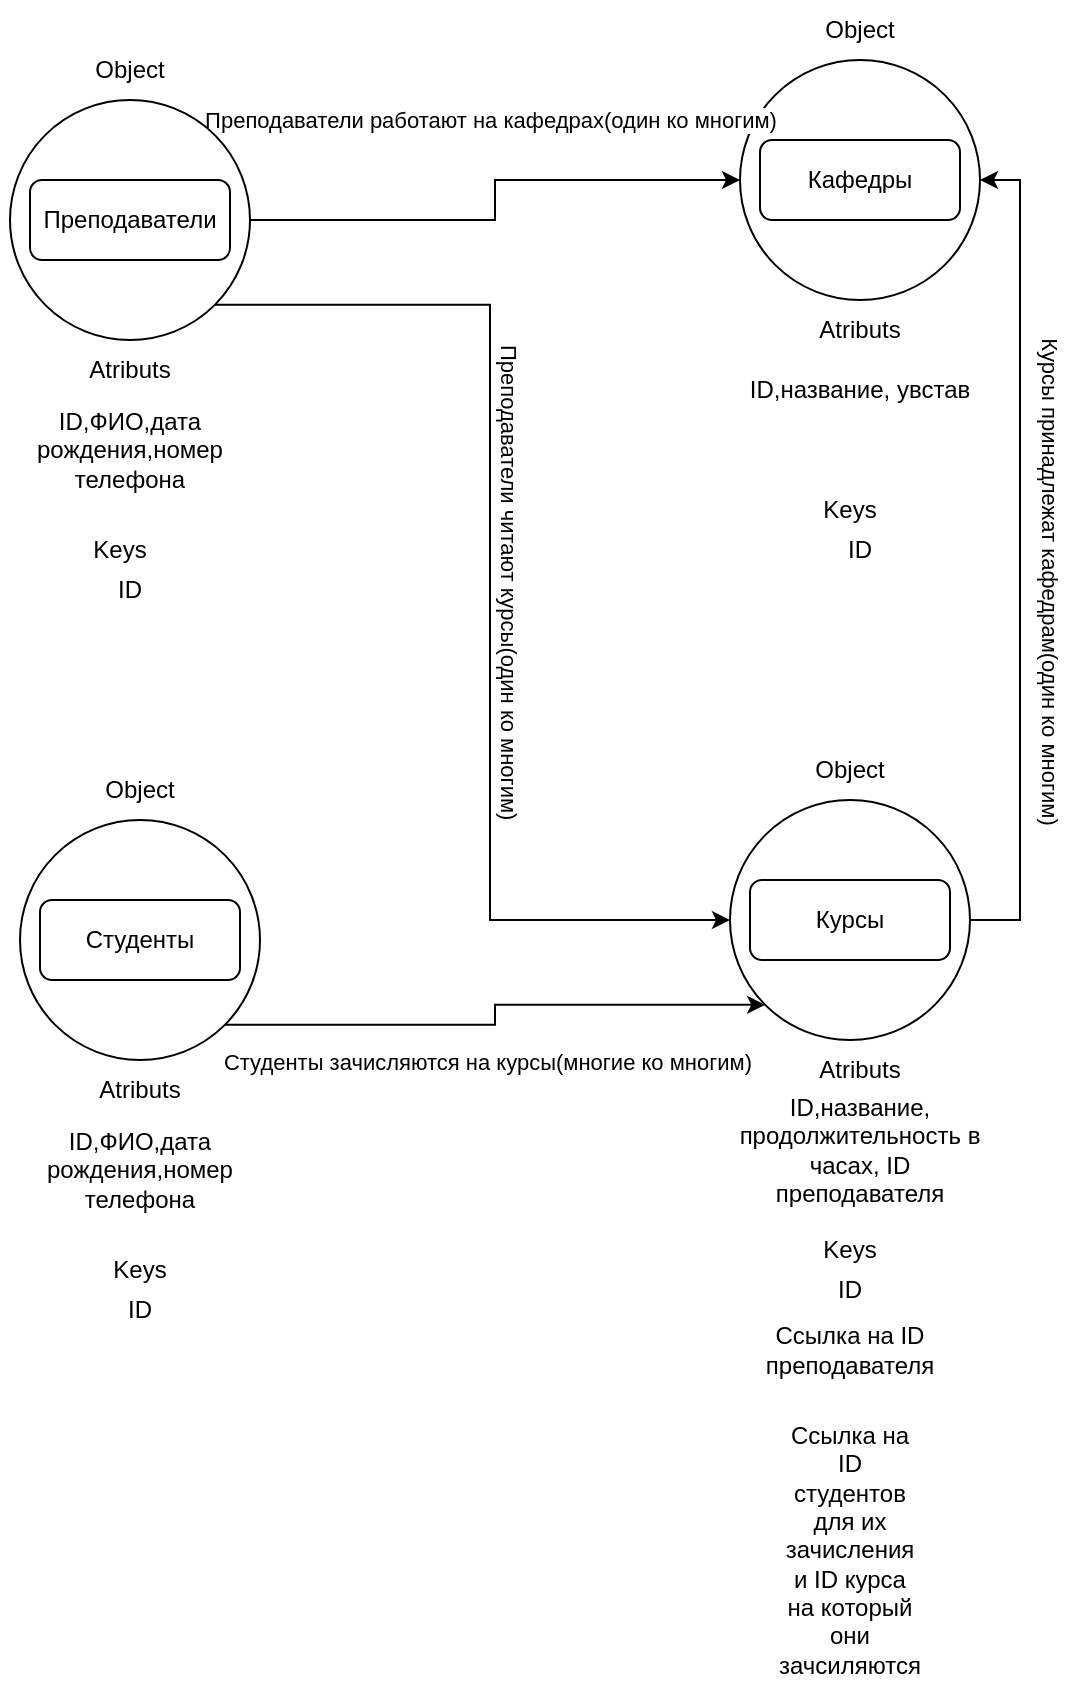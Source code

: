 <mxfile version="24.3.1" type="github" pages="2">
  <diagram name="Страница — 1" id="1JNoHzqhRxXGvxarJzie">
    <mxGraphModel dx="1691" dy="864" grid="1" gridSize="10" guides="1" tooltips="1" connect="1" arrows="1" fold="1" page="1" pageScale="1" pageWidth="827" pageHeight="1169" math="0" shadow="0">
      <root>
        <mxCell id="0" />
        <mxCell id="1" parent="0" />
        <mxCell id="fRkcZo0nZRp9ig4G6Bwf-46" style="edgeStyle=orthogonalEdgeStyle;rounded=0;orthogonalLoop=1;jettySize=auto;html=1;exitX=1;exitY=1;exitDx=0;exitDy=0;entryX=0;entryY=1;entryDx=0;entryDy=0;" edge="1" parent="1" source="fRkcZo0nZRp9ig4G6Bwf-13" target="fRkcZo0nZRp9ig4G6Bwf-10">
          <mxGeometry relative="1" as="geometry" />
        </mxCell>
        <mxCell id="fRkcZo0nZRp9ig4G6Bwf-50" value="Студенты зачисляются на курсы(многие ко многим)&amp;nbsp;" style="edgeLabel;html=1;align=center;verticalAlign=middle;resizable=0;points=[];" vertex="1" connectable="0" parent="fRkcZo0nZRp9ig4G6Bwf-46">
          <mxGeometry x="-0.118" y="5" relative="1" as="geometry">
            <mxPoint x="9" y="23" as="offset" />
          </mxGeometry>
        </mxCell>
        <mxCell id="fRkcZo0nZRp9ig4G6Bwf-13" value="" style="ellipse;whiteSpace=wrap;html=1;aspect=fixed;" vertex="1" parent="1">
          <mxGeometry x="215" y="900" width="120" height="120" as="geometry" />
        </mxCell>
        <mxCell id="fRkcZo0nZRp9ig4G6Bwf-11" value="" style="ellipse;whiteSpace=wrap;html=1;aspect=fixed;" vertex="1" parent="1">
          <mxGeometry x="575" y="520" width="120" height="120" as="geometry" />
        </mxCell>
        <mxCell id="fRkcZo0nZRp9ig4G6Bwf-44" style="edgeStyle=orthogonalEdgeStyle;rounded=0;orthogonalLoop=1;jettySize=auto;html=1;exitX=1;exitY=0.5;exitDx=0;exitDy=0;entryX=0;entryY=0.5;entryDx=0;entryDy=0;" edge="1" parent="1" source="fRkcZo0nZRp9ig4G6Bwf-12" target="fRkcZo0nZRp9ig4G6Bwf-11">
          <mxGeometry relative="1" as="geometry" />
        </mxCell>
        <mxCell id="fRkcZo0nZRp9ig4G6Bwf-48" value="Преподаватели работают на кафедрах(один ко многим)" style="edgeLabel;html=1;align=center;verticalAlign=middle;resizable=0;points=[];" vertex="1" connectable="0" parent="fRkcZo0nZRp9ig4G6Bwf-44">
          <mxGeometry x="0.262" y="-2" relative="1" as="geometry">
            <mxPoint x="-27" y="-32" as="offset" />
          </mxGeometry>
        </mxCell>
        <mxCell id="fRkcZo0nZRp9ig4G6Bwf-45" style="edgeStyle=orthogonalEdgeStyle;rounded=0;orthogonalLoop=1;jettySize=auto;html=1;exitX=1;exitY=1;exitDx=0;exitDy=0;entryX=0;entryY=0.5;entryDx=0;entryDy=0;" edge="1" parent="1" source="fRkcZo0nZRp9ig4G6Bwf-12" target="fRkcZo0nZRp9ig4G6Bwf-10">
          <mxGeometry relative="1" as="geometry" />
        </mxCell>
        <mxCell id="fRkcZo0nZRp9ig4G6Bwf-51" value="Преподаватели читают курсы(один ко многим)" style="edgeLabel;html=1;align=center;verticalAlign=middle;resizable=0;points=[];rotation=90;" vertex="1" connectable="0" parent="fRkcZo0nZRp9ig4G6Bwf-45">
          <mxGeometry x="-0.04" y="-3" relative="1" as="geometry">
            <mxPoint x="13" y="4" as="offset" />
          </mxGeometry>
        </mxCell>
        <mxCell id="fRkcZo0nZRp9ig4G6Bwf-12" value="" style="ellipse;whiteSpace=wrap;html=1;aspect=fixed;" vertex="1" parent="1">
          <mxGeometry x="210" y="540" width="120" height="120" as="geometry" />
        </mxCell>
        <mxCell id="fRkcZo0nZRp9ig4G6Bwf-47" style="edgeStyle=orthogonalEdgeStyle;rounded=0;orthogonalLoop=1;jettySize=auto;html=1;exitX=1;exitY=0.5;exitDx=0;exitDy=0;entryX=1;entryY=0.5;entryDx=0;entryDy=0;" edge="1" parent="1" source="fRkcZo0nZRp9ig4G6Bwf-10" target="fRkcZo0nZRp9ig4G6Bwf-11">
          <mxGeometry relative="1" as="geometry" />
        </mxCell>
        <mxCell id="fRkcZo0nZRp9ig4G6Bwf-49" value="Курсы принадлежат кафедрам(один ко многим)" style="edgeLabel;html=1;align=center;verticalAlign=middle;resizable=0;points=[];rotation=90;" vertex="1" connectable="0" parent="fRkcZo0nZRp9ig4G6Bwf-47">
          <mxGeometry x="-0.146" y="2" relative="1" as="geometry">
            <mxPoint x="17" y="-18" as="offset" />
          </mxGeometry>
        </mxCell>
        <mxCell id="fRkcZo0nZRp9ig4G6Bwf-10" value="" style="ellipse;whiteSpace=wrap;html=1;aspect=fixed;" vertex="1" parent="1">
          <mxGeometry x="570" y="890" width="120" height="120" as="geometry" />
        </mxCell>
        <mxCell id="fRkcZo0nZRp9ig4G6Bwf-1" value="" style="rounded=1;whiteSpace=wrap;html=1;" vertex="1" parent="1">
          <mxGeometry x="225" y="940" width="100" height="40" as="geometry" />
        </mxCell>
        <mxCell id="fRkcZo0nZRp9ig4G6Bwf-2" value="" style="rounded=1;whiteSpace=wrap;html=1;" vertex="1" parent="1">
          <mxGeometry x="220" y="580" width="100" height="40" as="geometry" />
        </mxCell>
        <mxCell id="fRkcZo0nZRp9ig4G6Bwf-3" value="" style="rounded=1;whiteSpace=wrap;html=1;" vertex="1" parent="1">
          <mxGeometry x="580" y="930" width="100" height="40" as="geometry" />
        </mxCell>
        <mxCell id="fRkcZo0nZRp9ig4G6Bwf-4" value="" style="rounded=1;whiteSpace=wrap;html=1;" vertex="1" parent="1">
          <mxGeometry x="585" y="560" width="100" height="40" as="geometry" />
        </mxCell>
        <mxCell id="fRkcZo0nZRp9ig4G6Bwf-5" value="Студенты" style="text;html=1;align=center;verticalAlign=middle;whiteSpace=wrap;rounded=0;" vertex="1" parent="1">
          <mxGeometry x="245" y="945" width="60" height="30" as="geometry" />
        </mxCell>
        <mxCell id="fRkcZo0nZRp9ig4G6Bwf-7" value="Преподаватели" style="text;html=1;align=center;verticalAlign=middle;whiteSpace=wrap;rounded=0;" vertex="1" parent="1">
          <mxGeometry x="240" y="585" width="60" height="30" as="geometry" />
        </mxCell>
        <mxCell id="fRkcZo0nZRp9ig4G6Bwf-8" value="Курсы" style="text;html=1;align=center;verticalAlign=middle;whiteSpace=wrap;rounded=0;" vertex="1" parent="1">
          <mxGeometry x="600" y="935" width="60" height="30" as="geometry" />
        </mxCell>
        <mxCell id="fRkcZo0nZRp9ig4G6Bwf-9" value="Кафедры" style="text;html=1;align=center;verticalAlign=middle;whiteSpace=wrap;rounded=0;" vertex="1" parent="1">
          <mxGeometry x="605" y="565" width="60" height="30" as="geometry" />
        </mxCell>
        <mxCell id="fRkcZo0nZRp9ig4G6Bwf-15" value="ID,ФИО,дата рождения,номер телефона" style="text;html=1;align=center;verticalAlign=middle;whiteSpace=wrap;rounded=0;" vertex="1" parent="1">
          <mxGeometry x="210" y="1050" width="130" height="50" as="geometry" />
        </mxCell>
        <mxCell id="fRkcZo0nZRp9ig4G6Bwf-16" value="Object" style="text;html=1;align=center;verticalAlign=middle;whiteSpace=wrap;rounded=0;" vertex="1" parent="1">
          <mxGeometry x="245" y="870" width="60" height="30" as="geometry" />
        </mxCell>
        <mxCell id="fRkcZo0nZRp9ig4G6Bwf-17" value="Atributs" style="text;html=1;align=center;verticalAlign=middle;whiteSpace=wrap;rounded=0;" vertex="1" parent="1">
          <mxGeometry x="240" y="660" width="60" height="30" as="geometry" />
        </mxCell>
        <mxCell id="fRkcZo0nZRp9ig4G6Bwf-18" value="ID,ФИО,дата рождения,номер телефона" style="text;html=1;align=center;verticalAlign=middle;whiteSpace=wrap;rounded=0;" vertex="1" parent="1">
          <mxGeometry x="205" y="690" width="130" height="50" as="geometry" />
        </mxCell>
        <mxCell id="fRkcZo0nZRp9ig4G6Bwf-19" value="Atributs" style="text;html=1;align=center;verticalAlign=middle;whiteSpace=wrap;rounded=0;" vertex="1" parent="1">
          <mxGeometry x="245" y="1020" width="60" height="30" as="geometry" />
        </mxCell>
        <mxCell id="fRkcZo0nZRp9ig4G6Bwf-21" value="Atributs" style="text;html=1;align=center;verticalAlign=middle;whiteSpace=wrap;rounded=0;" vertex="1" parent="1">
          <mxGeometry x="605" y="640" width="60" height="30" as="geometry" />
        </mxCell>
        <mxCell id="fRkcZo0nZRp9ig4G6Bwf-22" value="ID,название, увстав" style="text;html=1;align=center;verticalAlign=middle;whiteSpace=wrap;rounded=0;" vertex="1" parent="1">
          <mxGeometry x="570" y="660" width="130" height="50" as="geometry" />
        </mxCell>
        <mxCell id="fRkcZo0nZRp9ig4G6Bwf-24" value="Atributs" style="text;html=1;align=center;verticalAlign=middle;whiteSpace=wrap;rounded=0;" vertex="1" parent="1">
          <mxGeometry x="605" y="1010" width="60" height="30" as="geometry" />
        </mxCell>
        <mxCell id="fRkcZo0nZRp9ig4G6Bwf-25" value="ID,название, продолжительность в часах, ID преподавателя" style="text;html=1;align=center;verticalAlign=middle;whiteSpace=wrap;rounded=0;" vertex="1" parent="1">
          <mxGeometry x="570" y="1040" width="130" height="50" as="geometry" />
        </mxCell>
        <mxCell id="fRkcZo0nZRp9ig4G6Bwf-27" value="Object" style="text;html=1;align=center;verticalAlign=middle;whiteSpace=wrap;rounded=0;" vertex="1" parent="1">
          <mxGeometry x="240" y="510" width="60" height="30" as="geometry" />
        </mxCell>
        <mxCell id="fRkcZo0nZRp9ig4G6Bwf-28" value="Object" style="text;html=1;align=center;verticalAlign=middle;whiteSpace=wrap;rounded=0;" vertex="1" parent="1">
          <mxGeometry x="605" y="490" width="60" height="30" as="geometry" />
        </mxCell>
        <mxCell id="fRkcZo0nZRp9ig4G6Bwf-29" value="Object" style="text;html=1;align=center;verticalAlign=middle;whiteSpace=wrap;rounded=0;" vertex="1" parent="1">
          <mxGeometry x="600" y="860" width="60" height="30" as="geometry" />
        </mxCell>
        <mxCell id="fRkcZo0nZRp9ig4G6Bwf-30" value="Keys" style="text;html=1;align=center;verticalAlign=middle;whiteSpace=wrap;rounded=0;" vertex="1" parent="1">
          <mxGeometry x="600" y="1100" width="60" height="30" as="geometry" />
        </mxCell>
        <mxCell id="fRkcZo0nZRp9ig4G6Bwf-31" value="Keys" style="text;html=1;align=center;verticalAlign=middle;whiteSpace=wrap;rounded=0;" vertex="1" parent="1">
          <mxGeometry x="235" y="750" width="60" height="30" as="geometry" />
        </mxCell>
        <mxCell id="fRkcZo0nZRp9ig4G6Bwf-32" value="Keys" style="text;html=1;align=center;verticalAlign=middle;whiteSpace=wrap;rounded=0;" vertex="1" parent="1">
          <mxGeometry x="600" y="730" width="60" height="30" as="geometry" />
        </mxCell>
        <mxCell id="fRkcZo0nZRp9ig4G6Bwf-33" value="Keys" style="text;html=1;align=center;verticalAlign=middle;whiteSpace=wrap;rounded=0;" vertex="1" parent="1">
          <mxGeometry x="245" y="1110" width="60" height="30" as="geometry" />
        </mxCell>
        <mxCell id="fRkcZo0nZRp9ig4G6Bwf-34" value="ID" style="text;html=1;align=center;verticalAlign=middle;whiteSpace=wrap;rounded=0;" vertex="1" parent="1">
          <mxGeometry x="600" y="1120" width="60" height="30" as="geometry" />
        </mxCell>
        <mxCell id="fRkcZo0nZRp9ig4G6Bwf-35" value="ID" style="text;html=1;align=center;verticalAlign=middle;whiteSpace=wrap;rounded=0;" vertex="1" parent="1">
          <mxGeometry x="240" y="770" width="60" height="30" as="geometry" />
        </mxCell>
        <mxCell id="fRkcZo0nZRp9ig4G6Bwf-36" value="ID" style="text;html=1;align=center;verticalAlign=middle;whiteSpace=wrap;rounded=0;" vertex="1" parent="1">
          <mxGeometry x="245" y="1130" width="60" height="30" as="geometry" />
        </mxCell>
        <mxCell id="fRkcZo0nZRp9ig4G6Bwf-37" value="ID" style="text;html=1;align=center;verticalAlign=middle;whiteSpace=wrap;rounded=0;" vertex="1" parent="1">
          <mxGeometry x="605" y="750" width="60" height="30" as="geometry" />
        </mxCell>
        <mxCell id="fRkcZo0nZRp9ig4G6Bwf-38" value="Ссылка на ID преподавателя" style="text;html=1;align=center;verticalAlign=middle;whiteSpace=wrap;rounded=0;" vertex="1" parent="1">
          <mxGeometry x="600" y="1150" width="60" height="30" as="geometry" />
        </mxCell>
        <mxCell id="fRkcZo0nZRp9ig4G6Bwf-39" value="Ссылка на ID студентов для их зачисления и ID курса на который они зачсиляются" style="text;html=1;align=center;verticalAlign=middle;whiteSpace=wrap;rounded=0;" vertex="1" parent="1">
          <mxGeometry x="600" y="1250" width="60" height="30" as="geometry" />
        </mxCell>
      </root>
    </mxGraphModel>
  </diagram>
  <diagram id="0KN3OJh5gBhrBB2DhEU7" name="Страница — 2">
    <mxGraphModel dx="930" dy="475" grid="1" gridSize="10" guides="1" tooltips="1" connect="1" arrows="1" fold="1" page="1" pageScale="1" pageWidth="827" pageHeight="1169" math="0" shadow="0">
      <root>
        <mxCell id="0" />
        <mxCell id="1" parent="0" />
      </root>
    </mxGraphModel>
  </diagram>
</mxfile>
